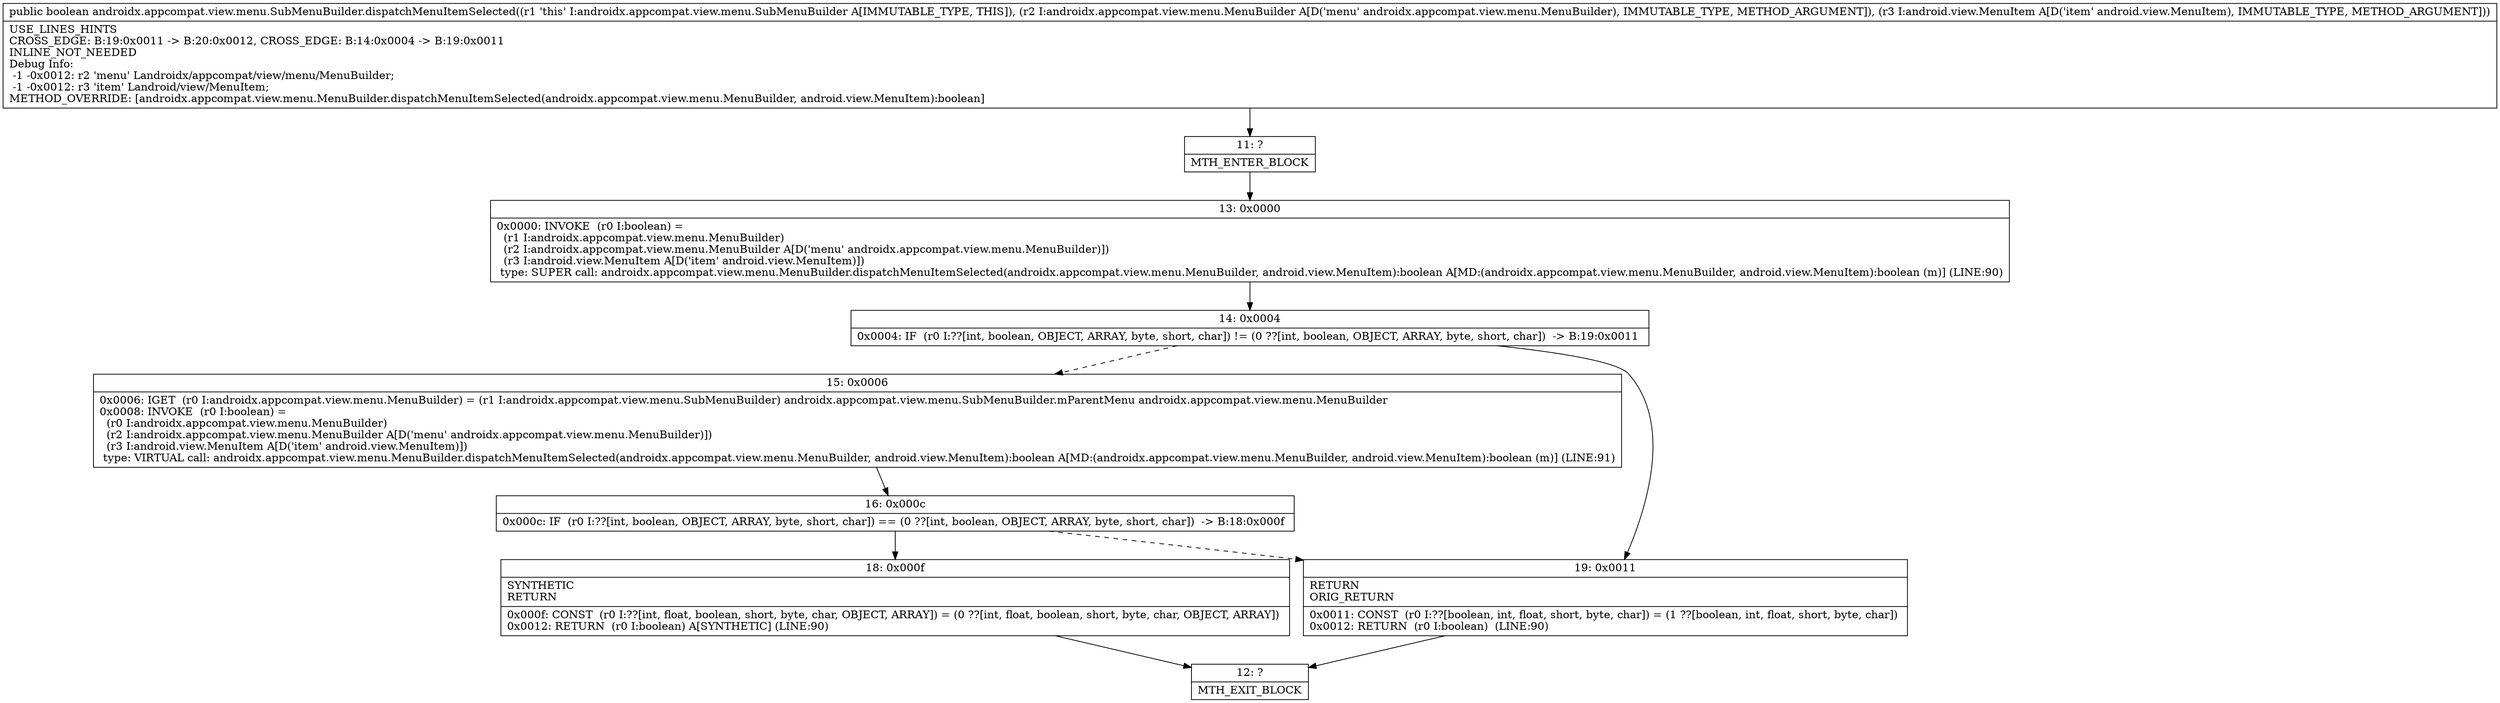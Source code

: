 digraph "CFG forandroidx.appcompat.view.menu.SubMenuBuilder.dispatchMenuItemSelected(Landroidx\/appcompat\/view\/menu\/MenuBuilder;Landroid\/view\/MenuItem;)Z" {
Node_11 [shape=record,label="{11\:\ ?|MTH_ENTER_BLOCK\l}"];
Node_13 [shape=record,label="{13\:\ 0x0000|0x0000: INVOKE  (r0 I:boolean) = \l  (r1 I:androidx.appcompat.view.menu.MenuBuilder)\l  (r2 I:androidx.appcompat.view.menu.MenuBuilder A[D('menu' androidx.appcompat.view.menu.MenuBuilder)])\l  (r3 I:android.view.MenuItem A[D('item' android.view.MenuItem)])\l type: SUPER call: androidx.appcompat.view.menu.MenuBuilder.dispatchMenuItemSelected(androidx.appcompat.view.menu.MenuBuilder, android.view.MenuItem):boolean A[MD:(androidx.appcompat.view.menu.MenuBuilder, android.view.MenuItem):boolean (m)] (LINE:90)\l}"];
Node_14 [shape=record,label="{14\:\ 0x0004|0x0004: IF  (r0 I:??[int, boolean, OBJECT, ARRAY, byte, short, char]) != (0 ??[int, boolean, OBJECT, ARRAY, byte, short, char])  \-\> B:19:0x0011 \l}"];
Node_15 [shape=record,label="{15\:\ 0x0006|0x0006: IGET  (r0 I:androidx.appcompat.view.menu.MenuBuilder) = (r1 I:androidx.appcompat.view.menu.SubMenuBuilder) androidx.appcompat.view.menu.SubMenuBuilder.mParentMenu androidx.appcompat.view.menu.MenuBuilder \l0x0008: INVOKE  (r0 I:boolean) = \l  (r0 I:androidx.appcompat.view.menu.MenuBuilder)\l  (r2 I:androidx.appcompat.view.menu.MenuBuilder A[D('menu' androidx.appcompat.view.menu.MenuBuilder)])\l  (r3 I:android.view.MenuItem A[D('item' android.view.MenuItem)])\l type: VIRTUAL call: androidx.appcompat.view.menu.MenuBuilder.dispatchMenuItemSelected(androidx.appcompat.view.menu.MenuBuilder, android.view.MenuItem):boolean A[MD:(androidx.appcompat.view.menu.MenuBuilder, android.view.MenuItem):boolean (m)] (LINE:91)\l}"];
Node_16 [shape=record,label="{16\:\ 0x000c|0x000c: IF  (r0 I:??[int, boolean, OBJECT, ARRAY, byte, short, char]) == (0 ??[int, boolean, OBJECT, ARRAY, byte, short, char])  \-\> B:18:0x000f \l}"];
Node_18 [shape=record,label="{18\:\ 0x000f|SYNTHETIC\lRETURN\l|0x000f: CONST  (r0 I:??[int, float, boolean, short, byte, char, OBJECT, ARRAY]) = (0 ??[int, float, boolean, short, byte, char, OBJECT, ARRAY]) \l0x0012: RETURN  (r0 I:boolean) A[SYNTHETIC] (LINE:90)\l}"];
Node_12 [shape=record,label="{12\:\ ?|MTH_EXIT_BLOCK\l}"];
Node_19 [shape=record,label="{19\:\ 0x0011|RETURN\lORIG_RETURN\l|0x0011: CONST  (r0 I:??[boolean, int, float, short, byte, char]) = (1 ??[boolean, int, float, short, byte, char]) \l0x0012: RETURN  (r0 I:boolean)  (LINE:90)\l}"];
MethodNode[shape=record,label="{public boolean androidx.appcompat.view.menu.SubMenuBuilder.dispatchMenuItemSelected((r1 'this' I:androidx.appcompat.view.menu.SubMenuBuilder A[IMMUTABLE_TYPE, THIS]), (r2 I:androidx.appcompat.view.menu.MenuBuilder A[D('menu' androidx.appcompat.view.menu.MenuBuilder), IMMUTABLE_TYPE, METHOD_ARGUMENT]), (r3 I:android.view.MenuItem A[D('item' android.view.MenuItem), IMMUTABLE_TYPE, METHOD_ARGUMENT]))  | USE_LINES_HINTS\lCROSS_EDGE: B:19:0x0011 \-\> B:20:0x0012, CROSS_EDGE: B:14:0x0004 \-\> B:19:0x0011\lINLINE_NOT_NEEDED\lDebug Info:\l  \-1 \-0x0012: r2 'menu' Landroidx\/appcompat\/view\/menu\/MenuBuilder;\l  \-1 \-0x0012: r3 'item' Landroid\/view\/MenuItem;\lMETHOD_OVERRIDE: [androidx.appcompat.view.menu.MenuBuilder.dispatchMenuItemSelected(androidx.appcompat.view.menu.MenuBuilder, android.view.MenuItem):boolean]\l}"];
MethodNode -> Node_11;Node_11 -> Node_13;
Node_13 -> Node_14;
Node_14 -> Node_15[style=dashed];
Node_14 -> Node_19;
Node_15 -> Node_16;
Node_16 -> Node_18;
Node_16 -> Node_19[style=dashed];
Node_18 -> Node_12;
Node_19 -> Node_12;
}

